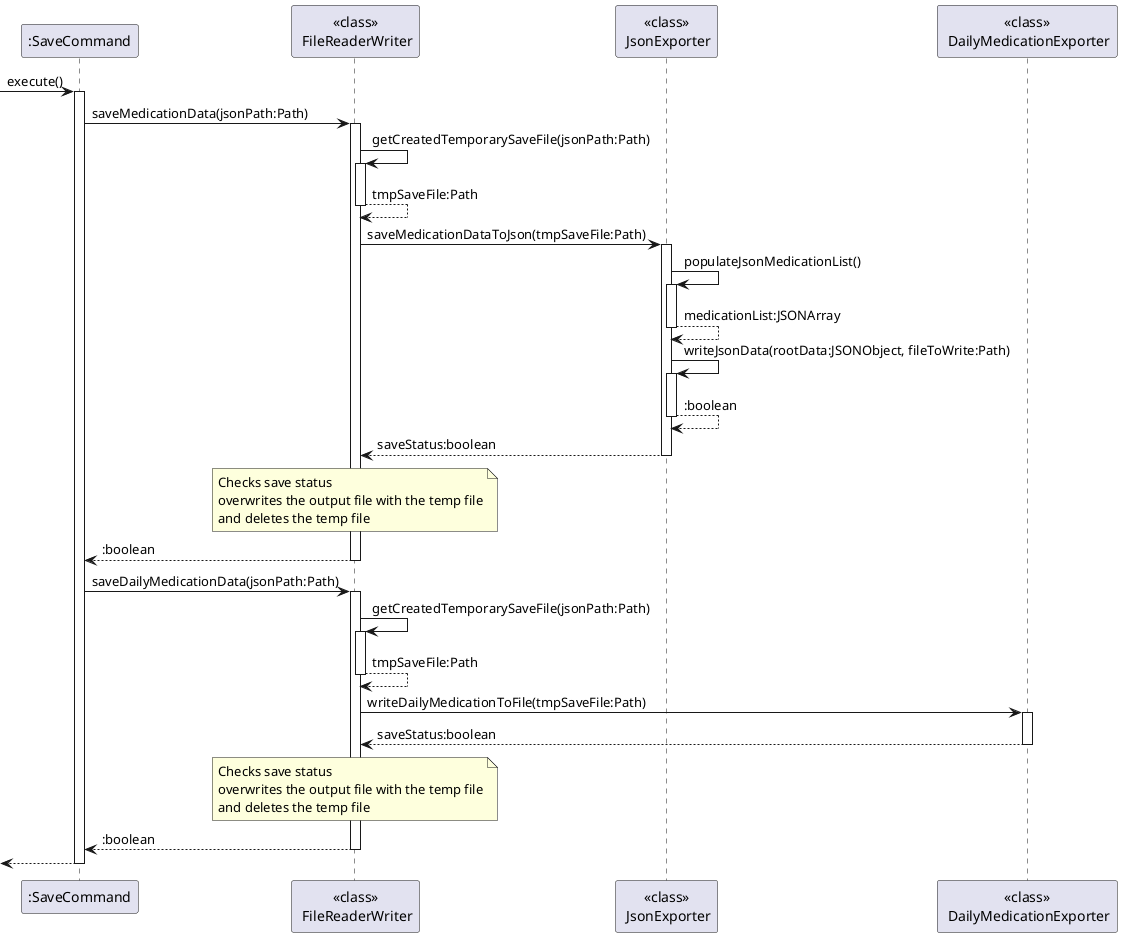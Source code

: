 @startuml

participant ":SaveCommand" as SC
participant "<<class>>\n FileReaderWriter" as FRW
participant "<<class>>\n JsonExporter" as JE
participant "<<class>>\n DailyMedicationExporter" as DME

-> SC: execute()
activate SC

SC -> FRW: saveMedicationData(jsonPath:Path)
activate FRW

FRW -> FRW: getCreatedTemporarySaveFile(jsonPath:Path)
activate FRW
FRW --> FRW: tmpSaveFile:Path
deactivate FRW

FRW -> JE: saveMedicationDataToJson(tmpSaveFile:Path)
activate JE
JE -> JE: populateJsonMedicationList()
activate JE
JE --> JE: medicationList:JSONArray
deactivate JE
JE->JE: writeJsonData(rootData:JSONObject, fileToWrite:Path)
activate JE
JE --> JE: :boolean
deactivate JE
JE --> FRW: saveStatus:boolean

deactivate JE
note over FRW
Checks save status
overwrites the output file with the temp file
and deletes the temp file
end note

SC <-- FRW: :boolean
deactivate FRW



SC -> FRW: saveDailyMedicationData(jsonPath:Path)
activate FRW

FRW -> FRW: getCreatedTemporarySaveFile(jsonPath:Path)
activate FRW
FRW --> FRW: tmpSaveFile:Path
deactivate FRW

FRW -> DME: writeDailyMedicationToFile(tmpSaveFile:Path)
activate DME



FRW <-- DME: saveStatus:boolean
deactivate DME





note over FRW
Checks save status
overwrites the output file with the temp file
and deletes the temp file
end note

SC <-- FRW : :boolean
deactivate FRW

<-- SC
deactivate SC
@enduml
